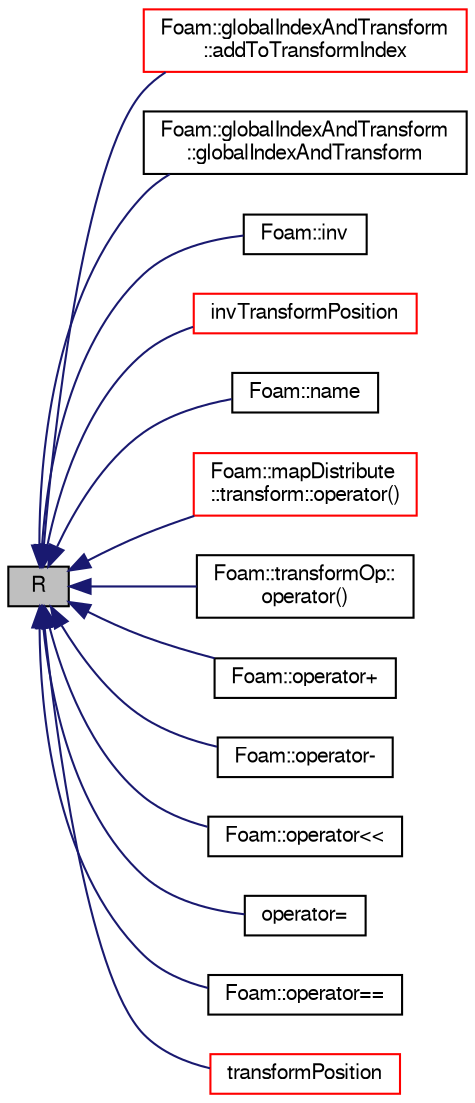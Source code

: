 digraph "R"
{
  bgcolor="transparent";
  edge [fontname="FreeSans",fontsize="10",labelfontname="FreeSans",labelfontsize="10"];
  node [fontname="FreeSans",fontsize="10",shape=record];
  rankdir="LR";
  Node34 [label="R",height=0.2,width=0.4,color="black", fillcolor="grey75", style="filled", fontcolor="black"];
  Node34 -> Node35 [dir="back",color="midnightblue",fontsize="10",style="solid",fontname="FreeSans"];
  Node35 [label="Foam::globalIndexAndTransform\l::addToTransformIndex",height=0.2,width=0.4,color="red",URL="$a27690.html#ae12df20b0dd6402143a55db4e120ff36",tooltip="Add patch transformation to transformIndex. Return new. "];
  Node34 -> Node37 [dir="back",color="midnightblue",fontsize="10",style="solid",fontname="FreeSans"];
  Node37 [label="Foam::globalIndexAndTransform\l::globalIndexAndTransform",height=0.2,width=0.4,color="black",URL="$a27690.html#a6a82addd80d8b6487e55a787d3e0369d",tooltip="Construct from components. "];
  Node34 -> Node38 [dir="back",color="midnightblue",fontsize="10",style="solid",fontname="FreeSans"];
  Node38 [label="Foam::inv",height=0.2,width=0.4,color="black",URL="$a21124.html#af1f1db0442fbe206b589f124f968731b",tooltip="Return the inverse of the given vectorTensorTransform. "];
  Node34 -> Node39 [dir="back",color="midnightblue",fontsize="10",style="solid",fontname="FreeSans"];
  Node39 [label="invTransformPosition",height=0.2,width=0.4,color="red",URL="$a27698.html#a9fc50d19a7daa800a64cf478a9880702",tooltip="Inverse transform the given position. "];
  Node34 -> Node42 [dir="back",color="midnightblue",fontsize="10",style="solid",fontname="FreeSans"];
  Node42 [label="Foam::name",height=0.2,width=0.4,color="black",URL="$a21124.html#a8be9167a2a1446ac75fbf8a6f04cbcd8",tooltip="Return a string representation of a vectorTensorTransform. "];
  Node34 -> Node43 [dir="back",color="midnightblue",fontsize="10",style="solid",fontname="FreeSans"];
  Node43 [label="Foam::mapDistribute\l::transform::operator()",height=0.2,width=0.4,color="red",URL="$a27366.html#a9877c3fcc9abb65d2cccf1954f941950"];
  Node34 -> Node46 [dir="back",color="midnightblue",fontsize="10",style="solid",fontname="FreeSans"];
  Node46 [label="Foam::transformOp::\loperator()",height=0.2,width=0.4,color="black",URL="$a24842.html#ad20f6606eb4273b72f5419179350d6ba"];
  Node34 -> Node47 [dir="back",color="midnightblue",fontsize="10",style="solid",fontname="FreeSans"];
  Node47 [label="Foam::operator+",height=0.2,width=0.4,color="black",URL="$a21124.html#af4aa948c49789548c539cf09d8529fe8"];
  Node34 -> Node48 [dir="back",color="midnightblue",fontsize="10",style="solid",fontname="FreeSans"];
  Node48 [label="Foam::operator-",height=0.2,width=0.4,color="black",URL="$a21124.html#a7343d22a001563fd49e240b66ba681bf"];
  Node34 -> Node49 [dir="back",color="midnightblue",fontsize="10",style="solid",fontname="FreeSans"];
  Node49 [label="Foam::operator\<\<",height=0.2,width=0.4,color="black",URL="$a21124.html#aef21d6af1ad101aa8dda5cb498a950b3"];
  Node34 -> Node50 [dir="back",color="midnightblue",fontsize="10",style="solid",fontname="FreeSans"];
  Node50 [label="operator=",height=0.2,width=0.4,color="black",URL="$a27698.html#af3ecbdec428356d3a03a07a8b7421f3f"];
  Node34 -> Node51 [dir="back",color="midnightblue",fontsize="10",style="solid",fontname="FreeSans"];
  Node51 [label="Foam::operator==",height=0.2,width=0.4,color="black",URL="$a21124.html#a1702cdf4aab06e680e9fe6092feb1bce"];
  Node34 -> Node52 [dir="back",color="midnightblue",fontsize="10",style="solid",fontname="FreeSans"];
  Node52 [label="transformPosition",height=0.2,width=0.4,color="red",URL="$a27698.html#ae27d8f564ed7ce3f9885907c3a790d37",tooltip="Transform the given position. "];
}
